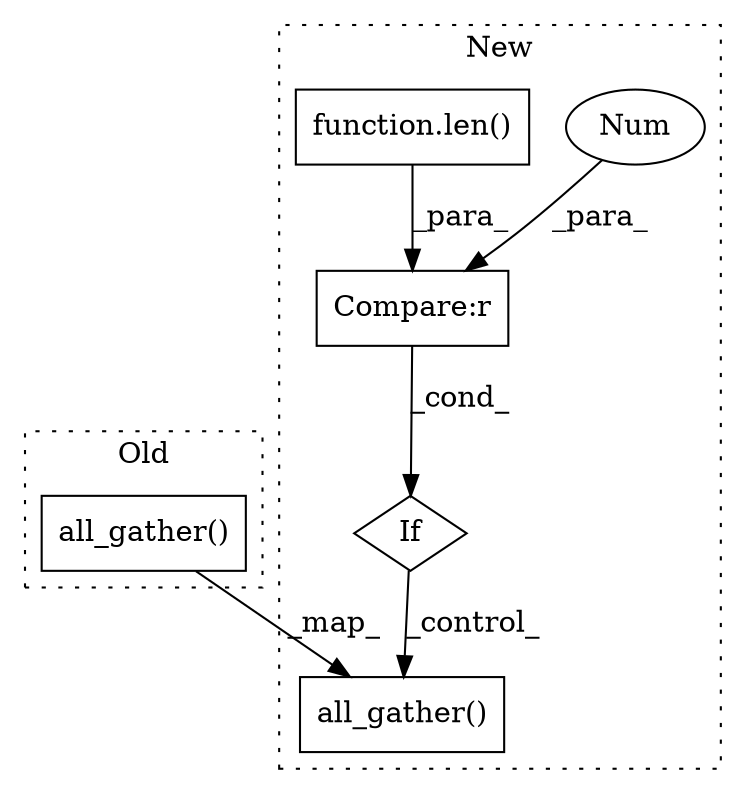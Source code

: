 digraph G {
subgraph cluster0 {
1 [label="all_gather()" a="75" s="100436,100503" l="41,1" shape="box"];
label = "Old";
style="dotted";
}
subgraph cluster1 {
2 [label="all_gather()" a="75" s="120920,120987" l="41,1" shape="box"];
3 [label="If" a="96" s="120867" l="3" shape="diamond"];
4 [label="Compare:r" a="40" s="120870" l="35" shape="box"];
5 [label="Num" a="76" s="120904" l="1" shape="ellipse"];
6 [label="function.len()" a="75" s="120870,120900" l="4,1" shape="box"];
label = "New";
style="dotted";
}
1 -> 2 [label="_map_"];
3 -> 2 [label="_control_"];
4 -> 3 [label="_cond_"];
5 -> 4 [label="_para_"];
6 -> 4 [label="_para_"];
}